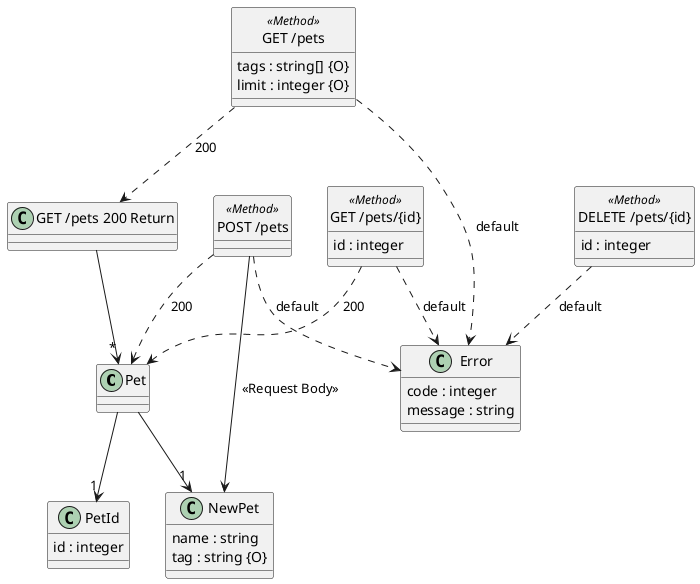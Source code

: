 @startuml

class "Pet" {
}

"Pet" --> "1" "NewPet"

"Pet" --> "1" "PetId"

class "PetId" {
  id : integer
}

class "NewPet" {
  name : string
  tag : string {O}
}

class "Error" {
  code : integer
  message : string
}
hide <<Method>> circle

class "GET /pets" <<Method>> {
  tags : string[] {O}
  limit : integer {O}
}

class "GET /pets 200 Return" {
}

"GET /pets 200 Return" --> "*" "Pet"

"GET /pets" ..> "GET /pets 200 Return": 200

"GET /pets" ..> "Error": default

class "POST /pets" <<Method>> {
}

"POST /pets" ..> "Pet": 200

"POST /pets" ..> "Error": default

"POST /pets" --> "NewPet": "<<Request Body>>"

class "GET /pets/{id}" <<Method>> {
  id : integer
}

"GET /pets/{id}" ..> "Pet": 200

"GET /pets/{id}" ..> "Error": default

class "DELETE /pets/{id}" <<Method>> {
  id : integer
}

"DELETE /pets/{id}" ..> "Error": default

@enduml